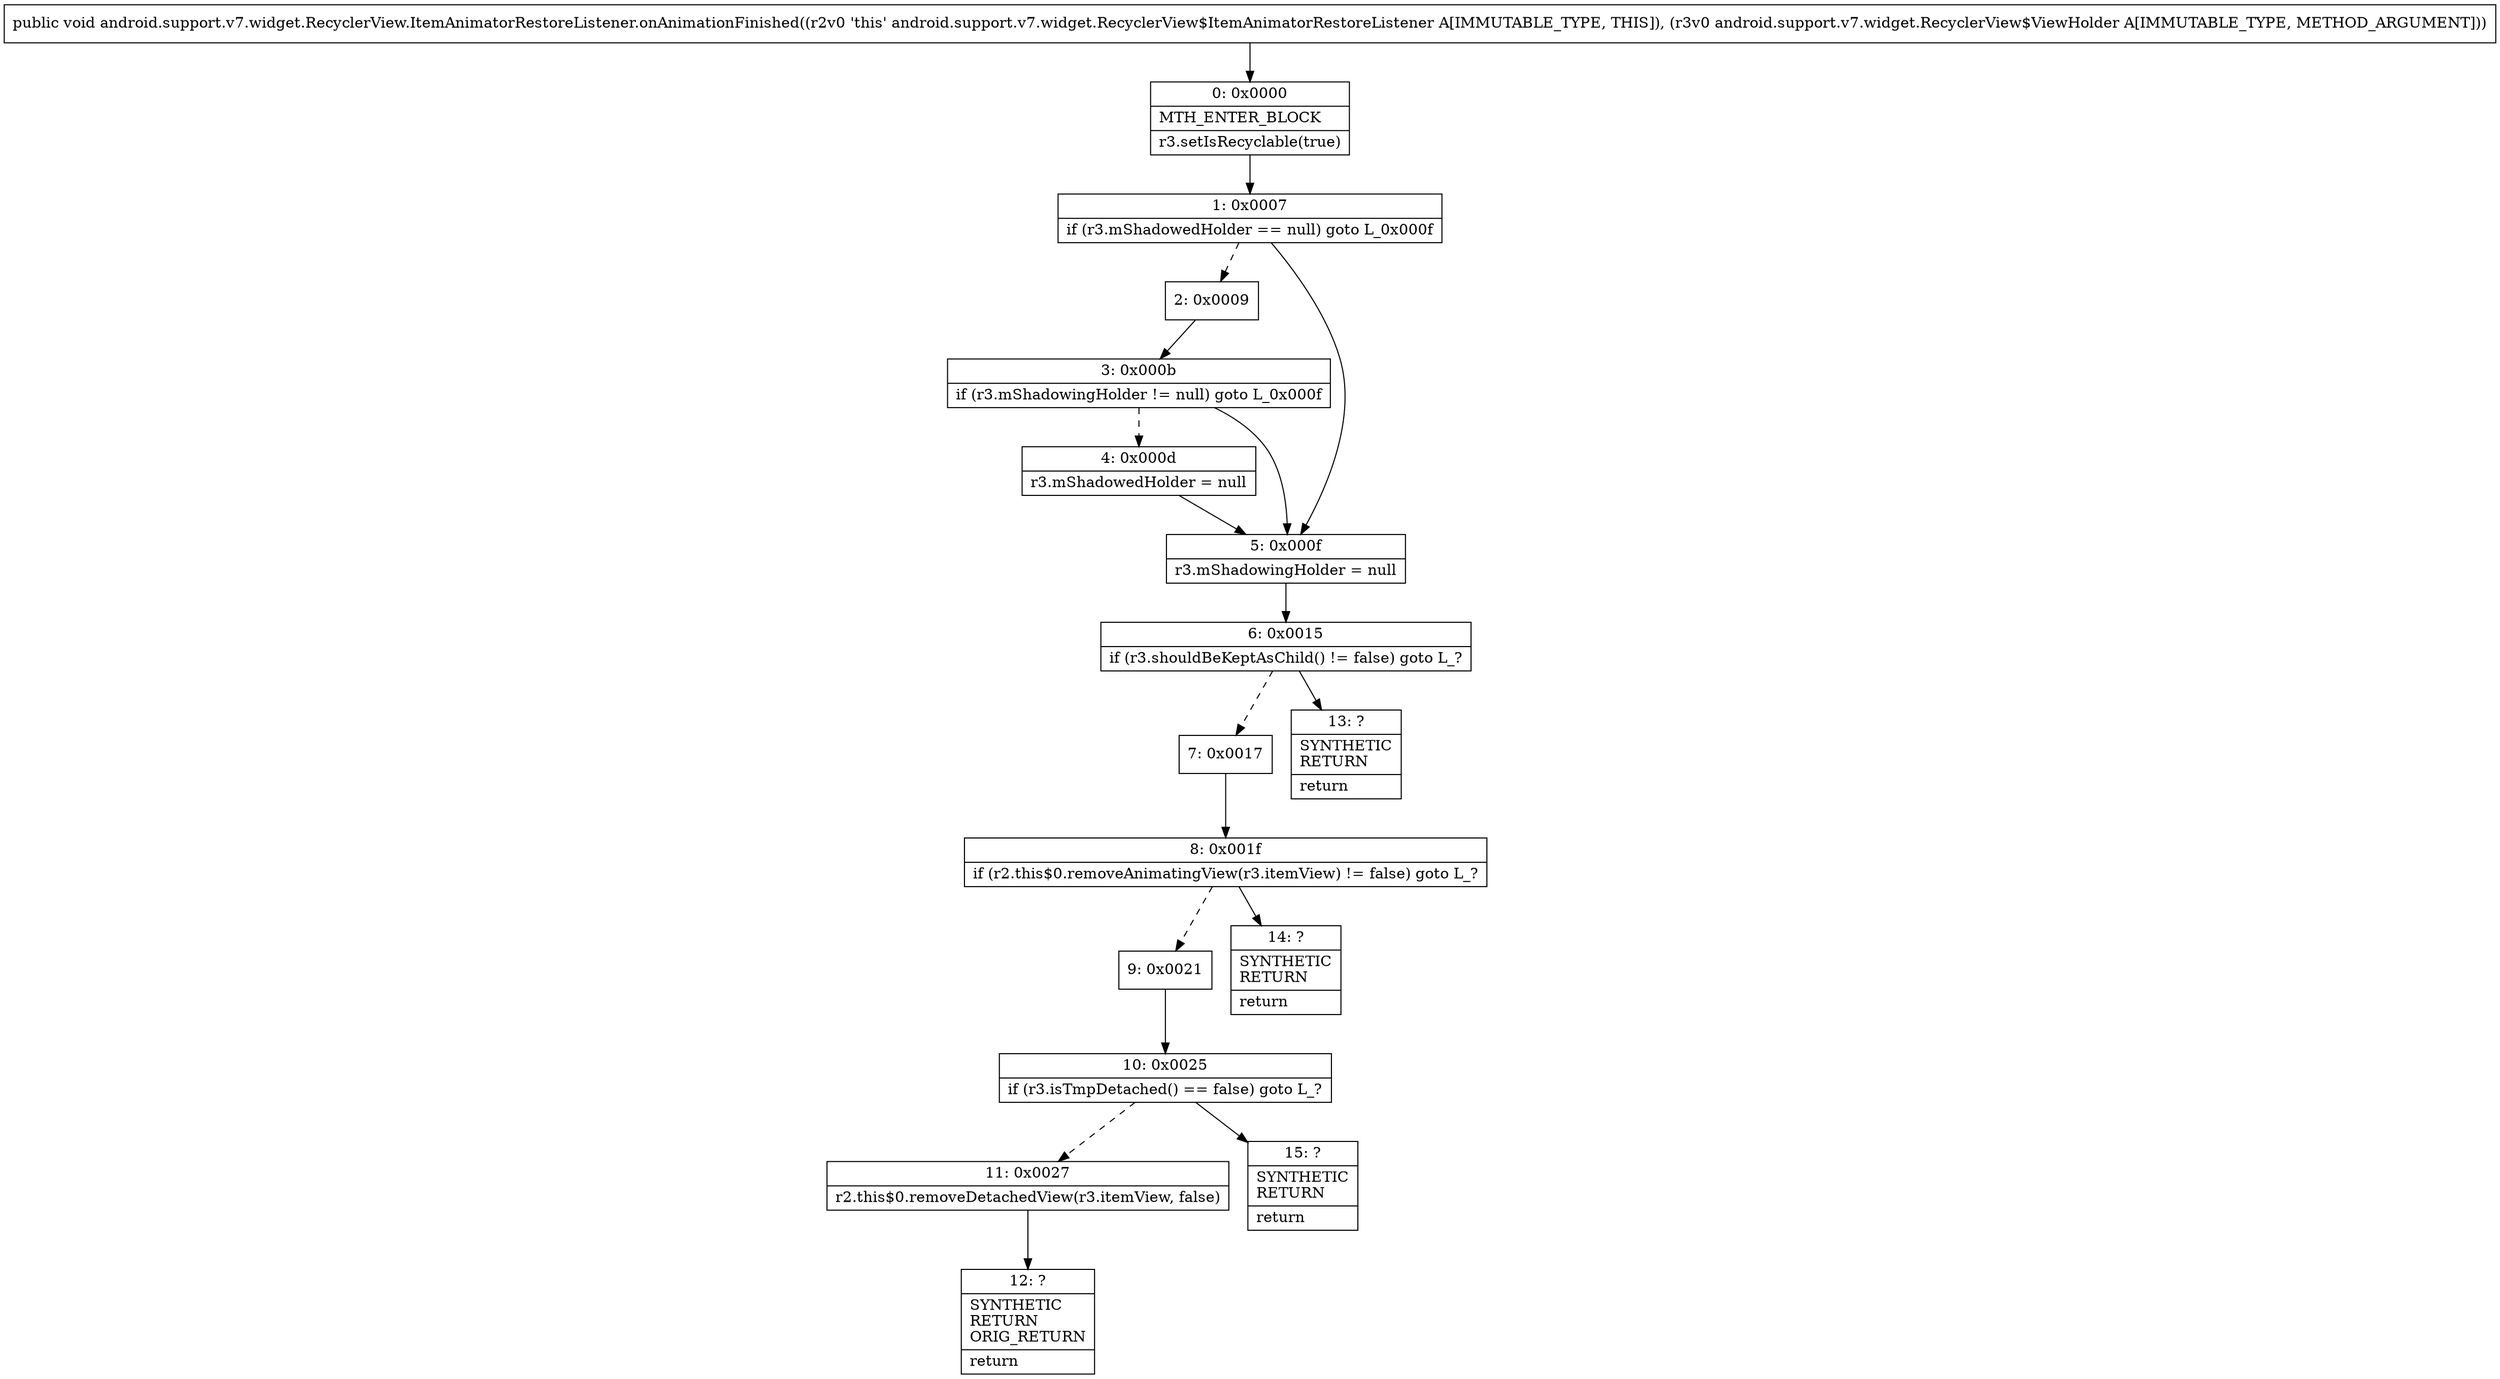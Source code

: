 digraph "CFG forandroid.support.v7.widget.RecyclerView.ItemAnimatorRestoreListener.onAnimationFinished(Landroid\/support\/v7\/widget\/RecyclerView$ViewHolder;)V" {
Node_0 [shape=record,label="{0\:\ 0x0000|MTH_ENTER_BLOCK\l|r3.setIsRecyclable(true)\l}"];
Node_1 [shape=record,label="{1\:\ 0x0007|if (r3.mShadowedHolder == null) goto L_0x000f\l}"];
Node_2 [shape=record,label="{2\:\ 0x0009}"];
Node_3 [shape=record,label="{3\:\ 0x000b|if (r3.mShadowingHolder != null) goto L_0x000f\l}"];
Node_4 [shape=record,label="{4\:\ 0x000d|r3.mShadowedHolder = null\l}"];
Node_5 [shape=record,label="{5\:\ 0x000f|r3.mShadowingHolder = null\l}"];
Node_6 [shape=record,label="{6\:\ 0x0015|if (r3.shouldBeKeptAsChild() != false) goto L_?\l}"];
Node_7 [shape=record,label="{7\:\ 0x0017}"];
Node_8 [shape=record,label="{8\:\ 0x001f|if (r2.this$0.removeAnimatingView(r3.itemView) != false) goto L_?\l}"];
Node_9 [shape=record,label="{9\:\ 0x0021}"];
Node_10 [shape=record,label="{10\:\ 0x0025|if (r3.isTmpDetached() == false) goto L_?\l}"];
Node_11 [shape=record,label="{11\:\ 0x0027|r2.this$0.removeDetachedView(r3.itemView, false)\l}"];
Node_12 [shape=record,label="{12\:\ ?|SYNTHETIC\lRETURN\lORIG_RETURN\l|return\l}"];
Node_13 [shape=record,label="{13\:\ ?|SYNTHETIC\lRETURN\l|return\l}"];
Node_14 [shape=record,label="{14\:\ ?|SYNTHETIC\lRETURN\l|return\l}"];
Node_15 [shape=record,label="{15\:\ ?|SYNTHETIC\lRETURN\l|return\l}"];
MethodNode[shape=record,label="{public void android.support.v7.widget.RecyclerView.ItemAnimatorRestoreListener.onAnimationFinished((r2v0 'this' android.support.v7.widget.RecyclerView$ItemAnimatorRestoreListener A[IMMUTABLE_TYPE, THIS]), (r3v0 android.support.v7.widget.RecyclerView$ViewHolder A[IMMUTABLE_TYPE, METHOD_ARGUMENT])) }"];
MethodNode -> Node_0;
Node_0 -> Node_1;
Node_1 -> Node_2[style=dashed];
Node_1 -> Node_5;
Node_2 -> Node_3;
Node_3 -> Node_4[style=dashed];
Node_3 -> Node_5;
Node_4 -> Node_5;
Node_5 -> Node_6;
Node_6 -> Node_7[style=dashed];
Node_6 -> Node_13;
Node_7 -> Node_8;
Node_8 -> Node_9[style=dashed];
Node_8 -> Node_14;
Node_9 -> Node_10;
Node_10 -> Node_11[style=dashed];
Node_10 -> Node_15;
Node_11 -> Node_12;
}


